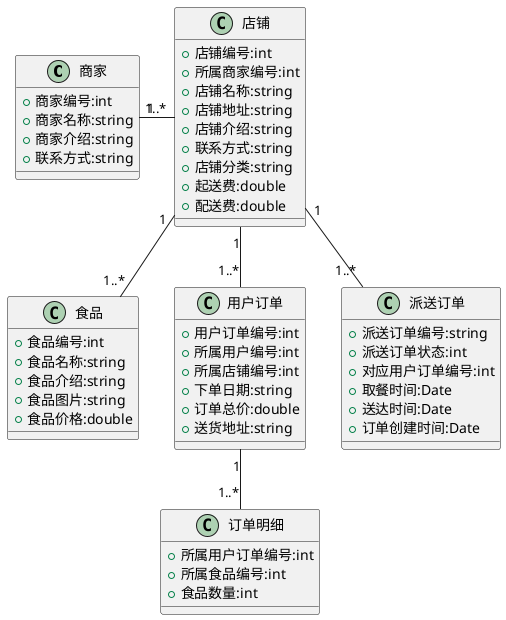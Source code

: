 @startuml
'https://plantuml.com/class-diagram


class 商家 {
+商家编号:int
+商家名称:string
+商家介绍:string
+联系方式:string
}

Class 店铺 {
+店铺编号:int
+所属商家编号:int
+店铺名称:string
+店铺地址:string
+店铺介绍:string
+联系方式:string
+店铺分类:string
+起送费:double
+配送费:double
}

Class 食品 {
+食品编号:int
+食品名称:string
+食品介绍:string
+食品图片:string
+食品价格:double
}

Class 用户订单 {
+用户订单编号:int
+所属用户编号:int
+所属店铺编号:int
+下单日期:string
+订单总价:double
+送货地址:string
}

Class 派送订单{
+派送订单编号:string
+派送订单状态:int
+对应用户订单编号:int
+取餐时间:Date
+送达时间:Date
+订单创建时间:Date
}

Class 订单明细 {
+所属用户订单编号:int
+所属食品编号:int
+食品数量:int
}

商家 "1" - "1..*" 店铺
店铺 "1" -- "1..*" 用户订单
店铺 "1" -- "1..*" 派送订单
店铺 "1" -- "1..*" 食品
用户订单 "1" -- "1..*" 订单明细
@enduml
